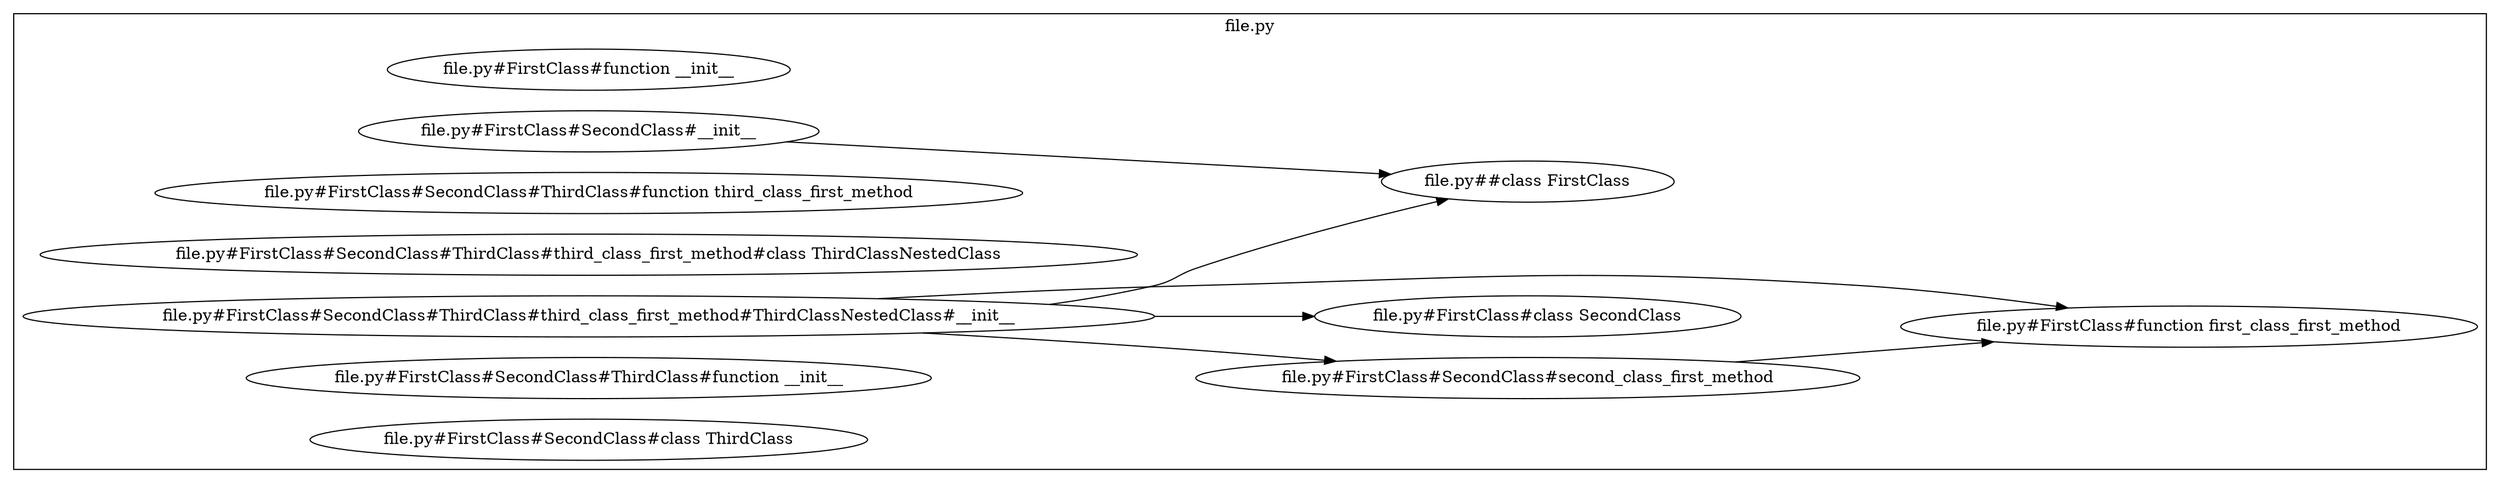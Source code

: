 digraph G {
	graph [rankdir=LR]
	subgraph "cluster_file.py" {
		graph [rankdir=LR]
		graph [label="file.py"]
		"file.py#FirstClass#SecondClass#second_class_first_method" [label="file.py#FirstClass#SecondClass#function second_class_first_method"]
		"file.py#FirstClass#__init__" [label="file.py#FirstClass#function __init__"]
		"file.py#FirstClass#SecondClass" [label="file.py#FirstClass#class SecondClass"]
		"file.py#FirstClass#SecondClass#__init__" [label="file.py#FirstClass#SecondClass#function __init__"]
		"file.py#FirstClass#first_class_first_method" [label="file.py#FirstClass#function first_class_first_method"]
		"file.py#FirstClass#SecondClass#ThirdClass#third_class_first_method" [label="file.py#FirstClass#SecondClass#ThirdClass#function third_class_first_method"]
		"file.py#FirstClass#SecondClass#ThirdClass#third_class_first_method#ThirdClassNestedClass" [label="file.py#FirstClass#SecondClass#ThirdClass#third_class_first_method#class ThirdClassNestedClass"]
		"file.py#FirstClass#SecondClass#ThirdClass#third_class_first_method#ThirdClassNestedClass#__init__" [label="file.py#FirstClass#SecondClass#ThirdClass#third_class_first_method#ThirdClassNestedClass#function __init__"]
		"file.py#FirstClass#SecondClass#ThirdClass#__init__" [label="file.py#FirstClass#SecondClass#ThirdClass#function __init__"]
		"file.py#FirstClass#SecondClass#ThirdClass" [label="file.py#FirstClass#SecondClass#class ThirdClass"]
		"file.py##FirstClass" [label="file.py##class FirstClass"]
		"file.py#FirstClass#SecondClass#ThirdClass#third_class_first_method#ThirdClassNestedClass#__init__" [label="file.py#FirstClass#SecondClass#ThirdClass#third_class_first_method#ThirdClassNestedClass#__init__"]
		"file.py#FirstClass#SecondClass#ThirdClass#third_class_first_method#ThirdClassNestedClass#__init__" [label="file.py#FirstClass#SecondClass#ThirdClass#third_class_first_method#ThirdClassNestedClass#__init__"]
		"file.py#FirstClass#SecondClass#second_class_first_method" [label="file.py#FirstClass#SecondClass#second_class_first_method"]
		"file.py#FirstClass#SecondClass#__init__" [label="file.py#FirstClass#SecondClass#__init__"]
		"file.py#FirstClass#SecondClass#ThirdClass#third_class_first_method#ThirdClassNestedClass#__init__" [label="file.py#FirstClass#SecondClass#ThirdClass#third_class_first_method#ThirdClassNestedClass#__init__"]
		"file.py#FirstClass#SecondClass#ThirdClass#third_class_first_method#ThirdClassNestedClass#__init__" [label="file.py#FirstClass#SecondClass#ThirdClass#third_class_first_method#ThirdClassNestedClass#__init__"]
	}
	"file.py#FirstClass#SecondClass#ThirdClass#third_class_first_method#ThirdClassNestedClass#__init__" -> "file.py#FirstClass#SecondClass#second_class_first_method"
	"file.py#FirstClass#SecondClass#second_class_first_method" -> "file.py#FirstClass#first_class_first_method"
	"file.py#FirstClass#SecondClass#ThirdClass#third_class_first_method#ThirdClassNestedClass#__init__" -> "file.py#FirstClass#first_class_first_method"
	"file.py#FirstClass#SecondClass#ThirdClass#third_class_first_method#ThirdClassNestedClass#__init__" -> "file.py#FirstClass#SecondClass"
	"file.py#FirstClass#SecondClass#ThirdClass#third_class_first_method#ThirdClassNestedClass#__init__" -> "file.py##FirstClass"
	"file.py#FirstClass#SecondClass#__init__" -> "file.py##FirstClass"
}

